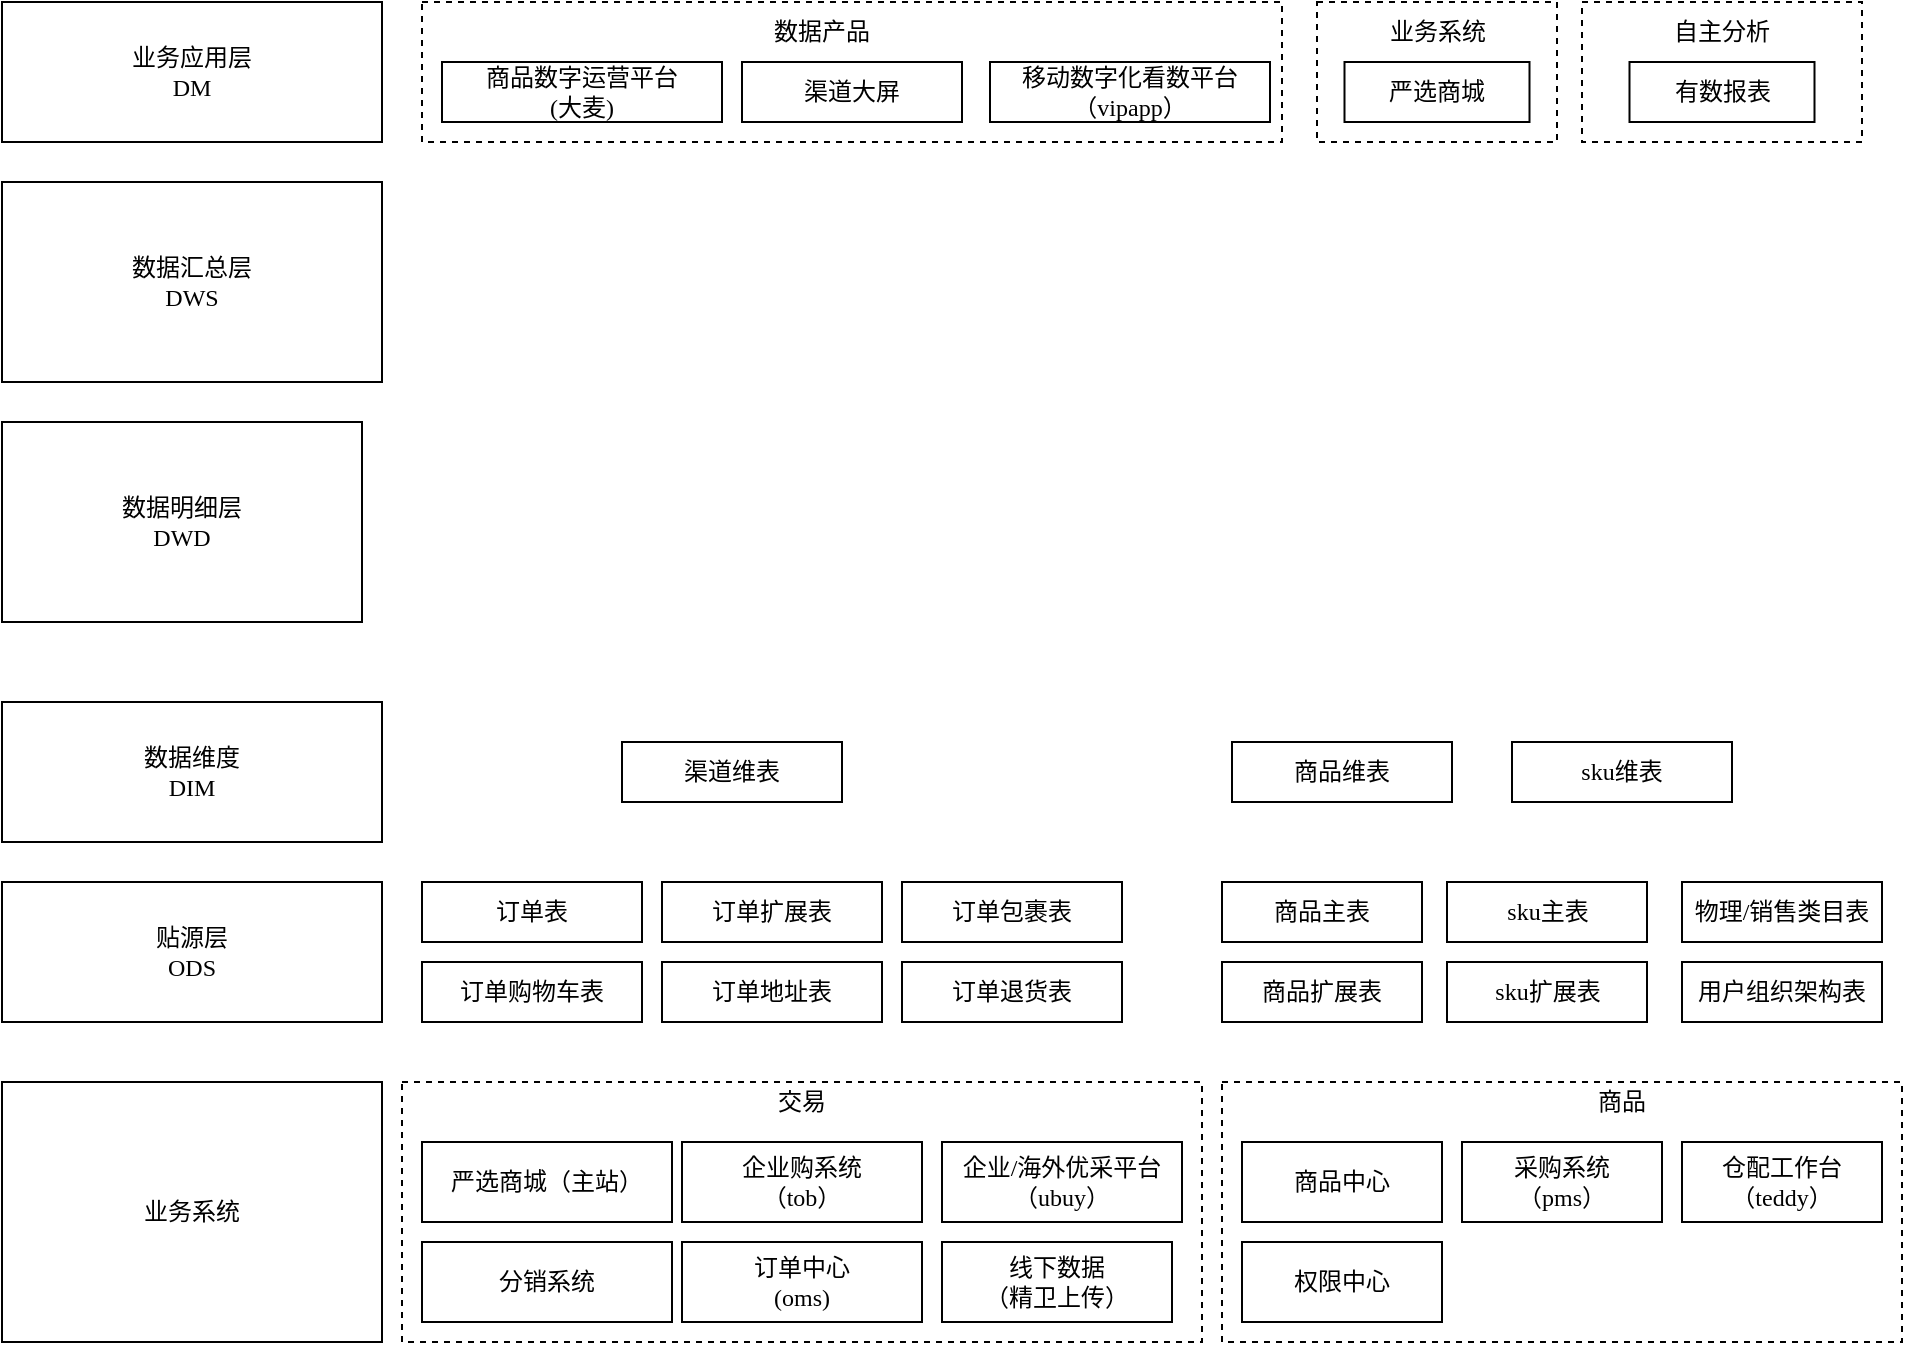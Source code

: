 <mxfile version="22.1.11" type="github">
  <diagram name="第 1 页" id="VuKKYdippvmsp-2qlO2M">
    <mxGraphModel dx="1629" dy="515" grid="1" gridSize="10" guides="1" tooltips="1" connect="1" arrows="1" fold="1" page="1" pageScale="1" pageWidth="827" pageHeight="1169" math="0" shadow="0">
      <root>
        <mxCell id="0" />
        <mxCell id="1" parent="0" />
        <mxCell id="KCwfQXM3cd3Utm9D9eWa-40" value="" style="rounded=0;whiteSpace=wrap;html=1;fontStyle=0;fontFamily=微软雅黑;dashed=1;" vertex="1" parent="1">
          <mxGeometry x="60" y="240" width="430" height="70" as="geometry" />
        </mxCell>
        <mxCell id="KCwfQXM3cd3Utm9D9eWa-1" value="" style="rounded=0;whiteSpace=wrap;html=1;glass=0;dashed=1;" vertex="1" parent="1">
          <mxGeometry x="50" y="780" width="400" height="130" as="geometry" />
        </mxCell>
        <mxCell id="bTk-zeeERNAB_hrSNlrv-1" value="严选商城（主站）" style="rounded=0;whiteSpace=wrap;html=1;fontStyle=0;fontFamily=微软雅黑;" parent="1" vertex="1">
          <mxGeometry x="60" y="810" width="125" height="40" as="geometry" />
        </mxCell>
        <mxCell id="bTk-zeeERNAB_hrSNlrv-2" value="分销系统" style="rounded=0;whiteSpace=wrap;html=1;fontStyle=0;fontFamily=微软雅黑;" parent="1" vertex="1">
          <mxGeometry x="60" y="860" width="125" height="40" as="geometry" />
        </mxCell>
        <mxCell id="bTk-zeeERNAB_hrSNlrv-3" value="订单中心&lt;br&gt;(oms)" style="rounded=0;whiteSpace=wrap;html=1;fontStyle=0;fontFamily=微软雅黑;" parent="1" vertex="1">
          <mxGeometry x="190" y="860" width="120" height="40" as="geometry" />
        </mxCell>
        <mxCell id="bTk-zeeERNAB_hrSNlrv-4" value="企业购系统&lt;br&gt;（tob）" style="rounded=0;whiteSpace=wrap;html=1;fontStyle=0;fontFamily=微软雅黑;" parent="1" vertex="1">
          <mxGeometry x="190" y="810" width="120" height="40" as="geometry" />
        </mxCell>
        <mxCell id="bTk-zeeERNAB_hrSNlrv-6" value="线下数据&lt;br&gt;（精卫上传）" style="rounded=0;whiteSpace=wrap;html=1;fontStyle=0;fontFamily=微软雅黑;" parent="1" vertex="1">
          <mxGeometry x="320" y="860" width="115" height="40" as="geometry" />
        </mxCell>
        <mxCell id="bTk-zeeERNAB_hrSNlrv-9" value="业务系统" style="rounded=0;whiteSpace=wrap;html=1;fontStyle=0;fontFamily=微软雅黑;" parent="1" vertex="1">
          <mxGeometry x="-150" y="780" width="190" height="130" as="geometry" />
        </mxCell>
        <mxCell id="bTk-zeeERNAB_hrSNlrv-10" value="贴源层&lt;br&gt;ODS" style="rounded=0;whiteSpace=wrap;html=1;fontStyle=0;fontFamily=微软雅黑;" parent="1" vertex="1">
          <mxGeometry x="-150" y="680" width="190" height="70" as="geometry" />
        </mxCell>
        <mxCell id="bTk-zeeERNAB_hrSNlrv-11" value="数据明细层&lt;br&gt;DWD" style="rounded=0;whiteSpace=wrap;html=1;fontStyle=0;fontFamily=微软雅黑;" parent="1" vertex="1">
          <mxGeometry x="-150" y="450" width="180" height="100" as="geometry" />
        </mxCell>
        <mxCell id="bTk-zeeERNAB_hrSNlrv-12" value="数据汇总层&lt;br&gt;DWS" style="rounded=0;whiteSpace=wrap;html=1;fontStyle=0;fontFamily=微软雅黑;" parent="1" vertex="1">
          <mxGeometry x="-150" y="330" width="190" height="100" as="geometry" />
        </mxCell>
        <mxCell id="bTk-zeeERNAB_hrSNlrv-13" value="业务应用层&lt;br&gt;DM" style="rounded=0;whiteSpace=wrap;html=1;fontStyle=0;fontFamily=微软雅黑;" parent="1" vertex="1">
          <mxGeometry x="-150" y="240" width="190" height="70" as="geometry" />
        </mxCell>
        <mxCell id="bTk-zeeERNAB_hrSNlrv-14" value="数据维度&lt;br&gt;DIM" style="rounded=0;whiteSpace=wrap;html=1;fontStyle=0;fontFamily=微软雅黑;" parent="1" vertex="1">
          <mxGeometry x="-150" y="590" width="190" height="70" as="geometry" />
        </mxCell>
        <mxCell id="bTk-zeeERNAB_hrSNlrv-16" value="企业/海外优采平台&lt;br&gt;（ubuy）" style="rounded=0;whiteSpace=wrap;html=1;fontStyle=0;fontFamily=微软雅黑;" parent="1" vertex="1">
          <mxGeometry x="320" y="810" width="120" height="40" as="geometry" />
        </mxCell>
        <mxCell id="KCwfQXM3cd3Utm9D9eWa-3" value="交易" style="text;html=1;strokeColor=none;fillColor=none;align=center;verticalAlign=middle;whiteSpace=wrap;rounded=0;horizontal=0;rotation=90;" vertex="1" parent="1">
          <mxGeometry x="237.5" y="720" width="25" height="140" as="geometry" />
        </mxCell>
        <mxCell id="KCwfQXM3cd3Utm9D9eWa-6" value="" style="rounded=0;whiteSpace=wrap;html=1;glass=0;dashed=1;" vertex="1" parent="1">
          <mxGeometry x="460" y="780" width="340" height="130" as="geometry" />
        </mxCell>
        <mxCell id="KCwfQXM3cd3Utm9D9eWa-7" value="商品中心" style="rounded=0;whiteSpace=wrap;html=1;fontStyle=0;fontFamily=微软雅黑;" vertex="1" parent="1">
          <mxGeometry x="470" y="810" width="100" height="40" as="geometry" />
        </mxCell>
        <mxCell id="KCwfQXM3cd3Utm9D9eWa-13" value="商品" style="text;html=1;strokeColor=none;fillColor=none;align=center;verticalAlign=middle;whiteSpace=wrap;rounded=0;horizontal=0;rotation=90;" vertex="1" parent="1">
          <mxGeometry x="647.5" y="720" width="25" height="140" as="geometry" />
        </mxCell>
        <mxCell id="KCwfQXM3cd3Utm9D9eWa-14" value="采购系统&lt;br&gt;（pms）" style="rounded=0;whiteSpace=wrap;html=1;fontStyle=0;fontFamily=微软雅黑;" vertex="1" parent="1">
          <mxGeometry x="580" y="810" width="100" height="40" as="geometry" />
        </mxCell>
        <mxCell id="KCwfQXM3cd3Utm9D9eWa-15" value="仓配工作台&lt;br&gt;（teddy）" style="rounded=0;whiteSpace=wrap;html=1;fontStyle=0;fontFamily=微软雅黑;" vertex="1" parent="1">
          <mxGeometry x="690" y="810" width="100" height="40" as="geometry" />
        </mxCell>
        <mxCell id="KCwfQXM3cd3Utm9D9eWa-16" value="权限中心" style="rounded=0;whiteSpace=wrap;html=1;fontStyle=0;fontFamily=微软雅黑;" vertex="1" parent="1">
          <mxGeometry x="470" y="860" width="100" height="40" as="geometry" />
        </mxCell>
        <mxCell id="KCwfQXM3cd3Utm9D9eWa-17" value="订单表" style="rounded=0;whiteSpace=wrap;html=1;fontStyle=0;fontFamily=微软雅黑;" vertex="1" parent="1">
          <mxGeometry x="60" y="680" width="110" height="30" as="geometry" />
        </mxCell>
        <mxCell id="KCwfQXM3cd3Utm9D9eWa-18" value="订单地址表" style="rounded=0;whiteSpace=wrap;html=1;fontStyle=0;fontFamily=微软雅黑;" vertex="1" parent="1">
          <mxGeometry x="180" y="720" width="110" height="30" as="geometry" />
        </mxCell>
        <mxCell id="KCwfQXM3cd3Utm9D9eWa-19" value="订单购物车表" style="rounded=0;whiteSpace=wrap;html=1;fontStyle=0;fontFamily=微软雅黑;" vertex="1" parent="1">
          <mxGeometry x="60" y="720" width="110" height="30" as="geometry" />
        </mxCell>
        <mxCell id="KCwfQXM3cd3Utm9D9eWa-20" value="商品主表" style="rounded=0;whiteSpace=wrap;html=1;fontStyle=0;fontFamily=微软雅黑;" vertex="1" parent="1">
          <mxGeometry x="460" y="680" width="100" height="30" as="geometry" />
        </mxCell>
        <mxCell id="KCwfQXM3cd3Utm9D9eWa-21" value="商品扩展表" style="rounded=0;whiteSpace=wrap;html=1;fontStyle=0;fontFamily=微软雅黑;" vertex="1" parent="1">
          <mxGeometry x="460" y="720" width="100" height="30" as="geometry" />
        </mxCell>
        <mxCell id="KCwfQXM3cd3Utm9D9eWa-22" value="sku主表" style="rounded=0;whiteSpace=wrap;html=1;fontStyle=0;fontFamily=微软雅黑;" vertex="1" parent="1">
          <mxGeometry x="572.5" y="680" width="100" height="30" as="geometry" />
        </mxCell>
        <mxCell id="KCwfQXM3cd3Utm9D9eWa-23" value="sku扩展表" style="rounded=0;whiteSpace=wrap;html=1;fontStyle=0;fontFamily=微软雅黑;" vertex="1" parent="1">
          <mxGeometry x="572.5" y="720" width="100" height="30" as="geometry" />
        </mxCell>
        <mxCell id="KCwfQXM3cd3Utm9D9eWa-25" value="订单扩展表" style="rounded=0;whiteSpace=wrap;html=1;fontStyle=0;fontFamily=微软雅黑;" vertex="1" parent="1">
          <mxGeometry x="180" y="680" width="110" height="30" as="geometry" />
        </mxCell>
        <mxCell id="KCwfQXM3cd3Utm9D9eWa-26" value="订单包裹表" style="rounded=0;whiteSpace=wrap;html=1;fontStyle=0;fontFamily=微软雅黑;" vertex="1" parent="1">
          <mxGeometry x="300" y="680" width="110" height="30" as="geometry" />
        </mxCell>
        <mxCell id="KCwfQXM3cd3Utm9D9eWa-27" value="渠道维表" style="rounded=0;whiteSpace=wrap;html=1;fontStyle=0;fontFamily=微软雅黑;" vertex="1" parent="1">
          <mxGeometry x="160" y="610" width="110" height="30" as="geometry" />
        </mxCell>
        <mxCell id="KCwfQXM3cd3Utm9D9eWa-28" value="商品维表" style="rounded=0;whiteSpace=wrap;html=1;fontStyle=0;fontFamily=微软雅黑;" vertex="1" parent="1">
          <mxGeometry x="465" y="610" width="110" height="30" as="geometry" />
        </mxCell>
        <mxCell id="KCwfQXM3cd3Utm9D9eWa-29" value="sku维表" style="rounded=0;whiteSpace=wrap;html=1;fontStyle=0;fontFamily=微软雅黑;" vertex="1" parent="1">
          <mxGeometry x="605" y="610" width="110" height="30" as="geometry" />
        </mxCell>
        <mxCell id="KCwfQXM3cd3Utm9D9eWa-30" value="商品数字运营平台&lt;br&gt;(大麦)" style="rounded=0;whiteSpace=wrap;html=1;fontStyle=0;fontFamily=微软雅黑;" vertex="1" parent="1">
          <mxGeometry x="70" y="270" width="140" height="30" as="geometry" />
        </mxCell>
        <mxCell id="KCwfQXM3cd3Utm9D9eWa-31" value="移动数字化看数平台&lt;br&gt;（vipapp）" style="rounded=0;whiteSpace=wrap;html=1;fontStyle=0;fontFamily=微软雅黑;" vertex="1" parent="1">
          <mxGeometry x="344" y="270" width="140" height="30" as="geometry" />
        </mxCell>
        <mxCell id="KCwfQXM3cd3Utm9D9eWa-32" value="" style="rounded=0;whiteSpace=wrap;html=1;fontStyle=0;fontFamily=微软雅黑;dashed=1;" vertex="1" parent="1">
          <mxGeometry x="640" y="240" width="140" height="70" as="geometry" />
        </mxCell>
        <mxCell id="KCwfQXM3cd3Utm9D9eWa-33" value="渠道大屏" style="rounded=0;whiteSpace=wrap;html=1;fontStyle=0;fontFamily=微软雅黑;" vertex="1" parent="1">
          <mxGeometry x="220" y="270" width="110" height="30" as="geometry" />
        </mxCell>
        <mxCell id="KCwfQXM3cd3Utm9D9eWa-34" value="订单退货表" style="rounded=0;whiteSpace=wrap;html=1;fontStyle=0;fontFamily=微软雅黑;" vertex="1" parent="1">
          <mxGeometry x="300" y="720" width="110" height="30" as="geometry" />
        </mxCell>
        <mxCell id="KCwfQXM3cd3Utm9D9eWa-35" value="物理/销售类目表" style="rounded=0;whiteSpace=wrap;html=1;fontStyle=0;fontFamily=微软雅黑;" vertex="1" parent="1">
          <mxGeometry x="690" y="680" width="100" height="30" as="geometry" />
        </mxCell>
        <mxCell id="KCwfQXM3cd3Utm9D9eWa-36" value="用户组织架构表" style="rounded=0;whiteSpace=wrap;html=1;fontStyle=0;fontFamily=微软雅黑;" vertex="1" parent="1">
          <mxGeometry x="690" y="720" width="100" height="30" as="geometry" />
        </mxCell>
        <mxCell id="KCwfQXM3cd3Utm9D9eWa-39" value="" style="rounded=0;whiteSpace=wrap;html=1;fontStyle=0;fontFamily=微软雅黑;dashed=1;" vertex="1" parent="1">
          <mxGeometry x="507.5" y="240" width="120" height="70" as="geometry" />
        </mxCell>
        <mxCell id="KCwfQXM3cd3Utm9D9eWa-41" value="严选商城" style="rounded=0;whiteSpace=wrap;html=1;fontStyle=0;fontFamily=微软雅黑;" vertex="1" parent="1">
          <mxGeometry x="521.25" y="270" width="92.5" height="30" as="geometry" />
        </mxCell>
        <mxCell id="KCwfQXM3cd3Utm9D9eWa-42" value="业务系统" style="text;html=1;strokeColor=none;fillColor=none;align=center;verticalAlign=middle;whiteSpace=wrap;rounded=0;" vertex="1" parent="1">
          <mxGeometry x="537.5" y="240" width="60" height="30" as="geometry" />
        </mxCell>
        <mxCell id="KCwfQXM3cd3Utm9D9eWa-43" value="数据产品" style="text;html=1;strokeColor=none;fillColor=none;align=center;verticalAlign=middle;whiteSpace=wrap;rounded=0;" vertex="1" parent="1">
          <mxGeometry x="230" y="240" width="60" height="30" as="geometry" />
        </mxCell>
        <mxCell id="KCwfQXM3cd3Utm9D9eWa-44" value="自主分析" style="text;html=1;strokeColor=none;fillColor=none;align=center;verticalAlign=middle;whiteSpace=wrap;rounded=0;" vertex="1" parent="1">
          <mxGeometry x="680" y="240" width="60" height="30" as="geometry" />
        </mxCell>
        <mxCell id="KCwfQXM3cd3Utm9D9eWa-45" value="有数报表" style="rounded=0;whiteSpace=wrap;html=1;fontStyle=0;fontFamily=微软雅黑;" vertex="1" parent="1">
          <mxGeometry x="663.75" y="270" width="92.5" height="30" as="geometry" />
        </mxCell>
      </root>
    </mxGraphModel>
  </diagram>
</mxfile>
